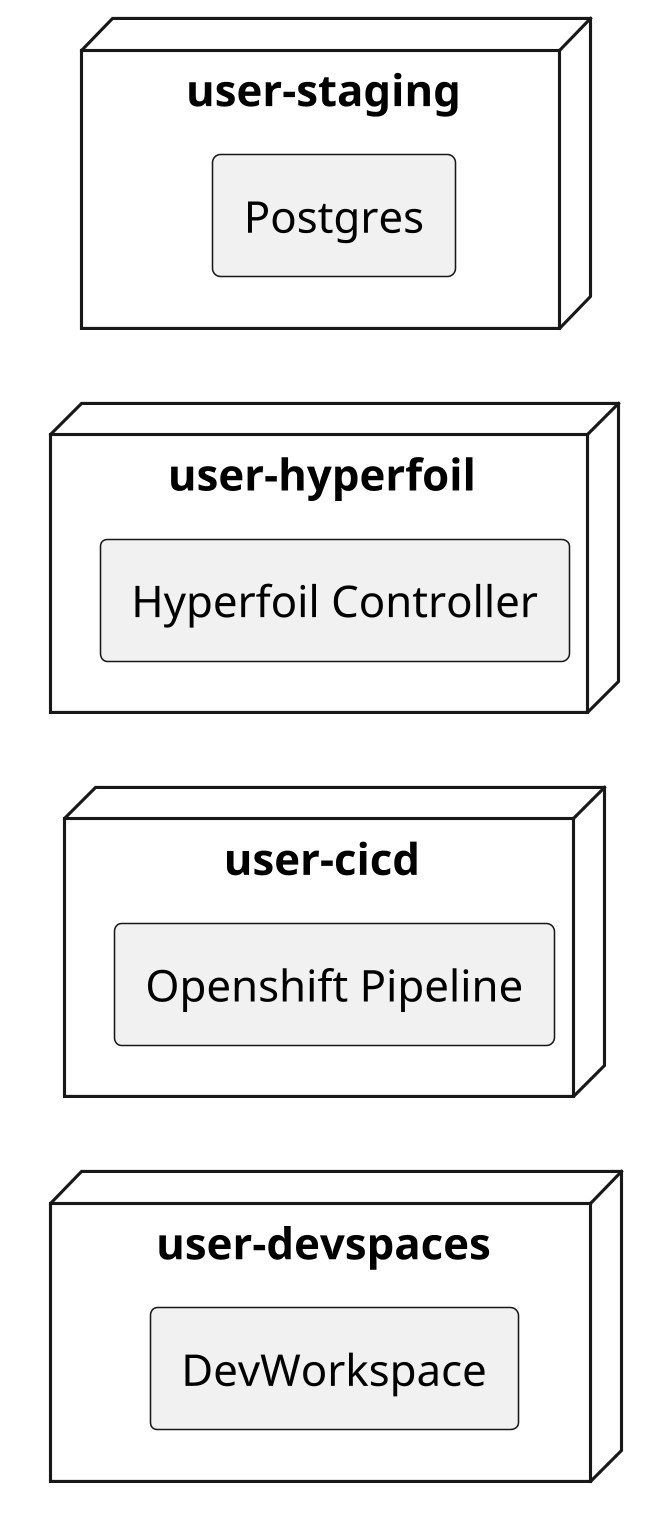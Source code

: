 @startuml

skinparam dpi 300
allow_mixing
left to right direction

node "user-devspaces" as devpsaces {
    agent "DevWorkspace" as devworkspace
}

node "user-cicd" as cicd {
    agent "Openshift Pipeline" as pipeline
}

node "user-hyperfoil" as hyperfoil {
    agent "Hyperfoil Controller" as hyperfoil
}

node "user-staging" as staging {
    agent "Postgres" as pg
}

@enduml
